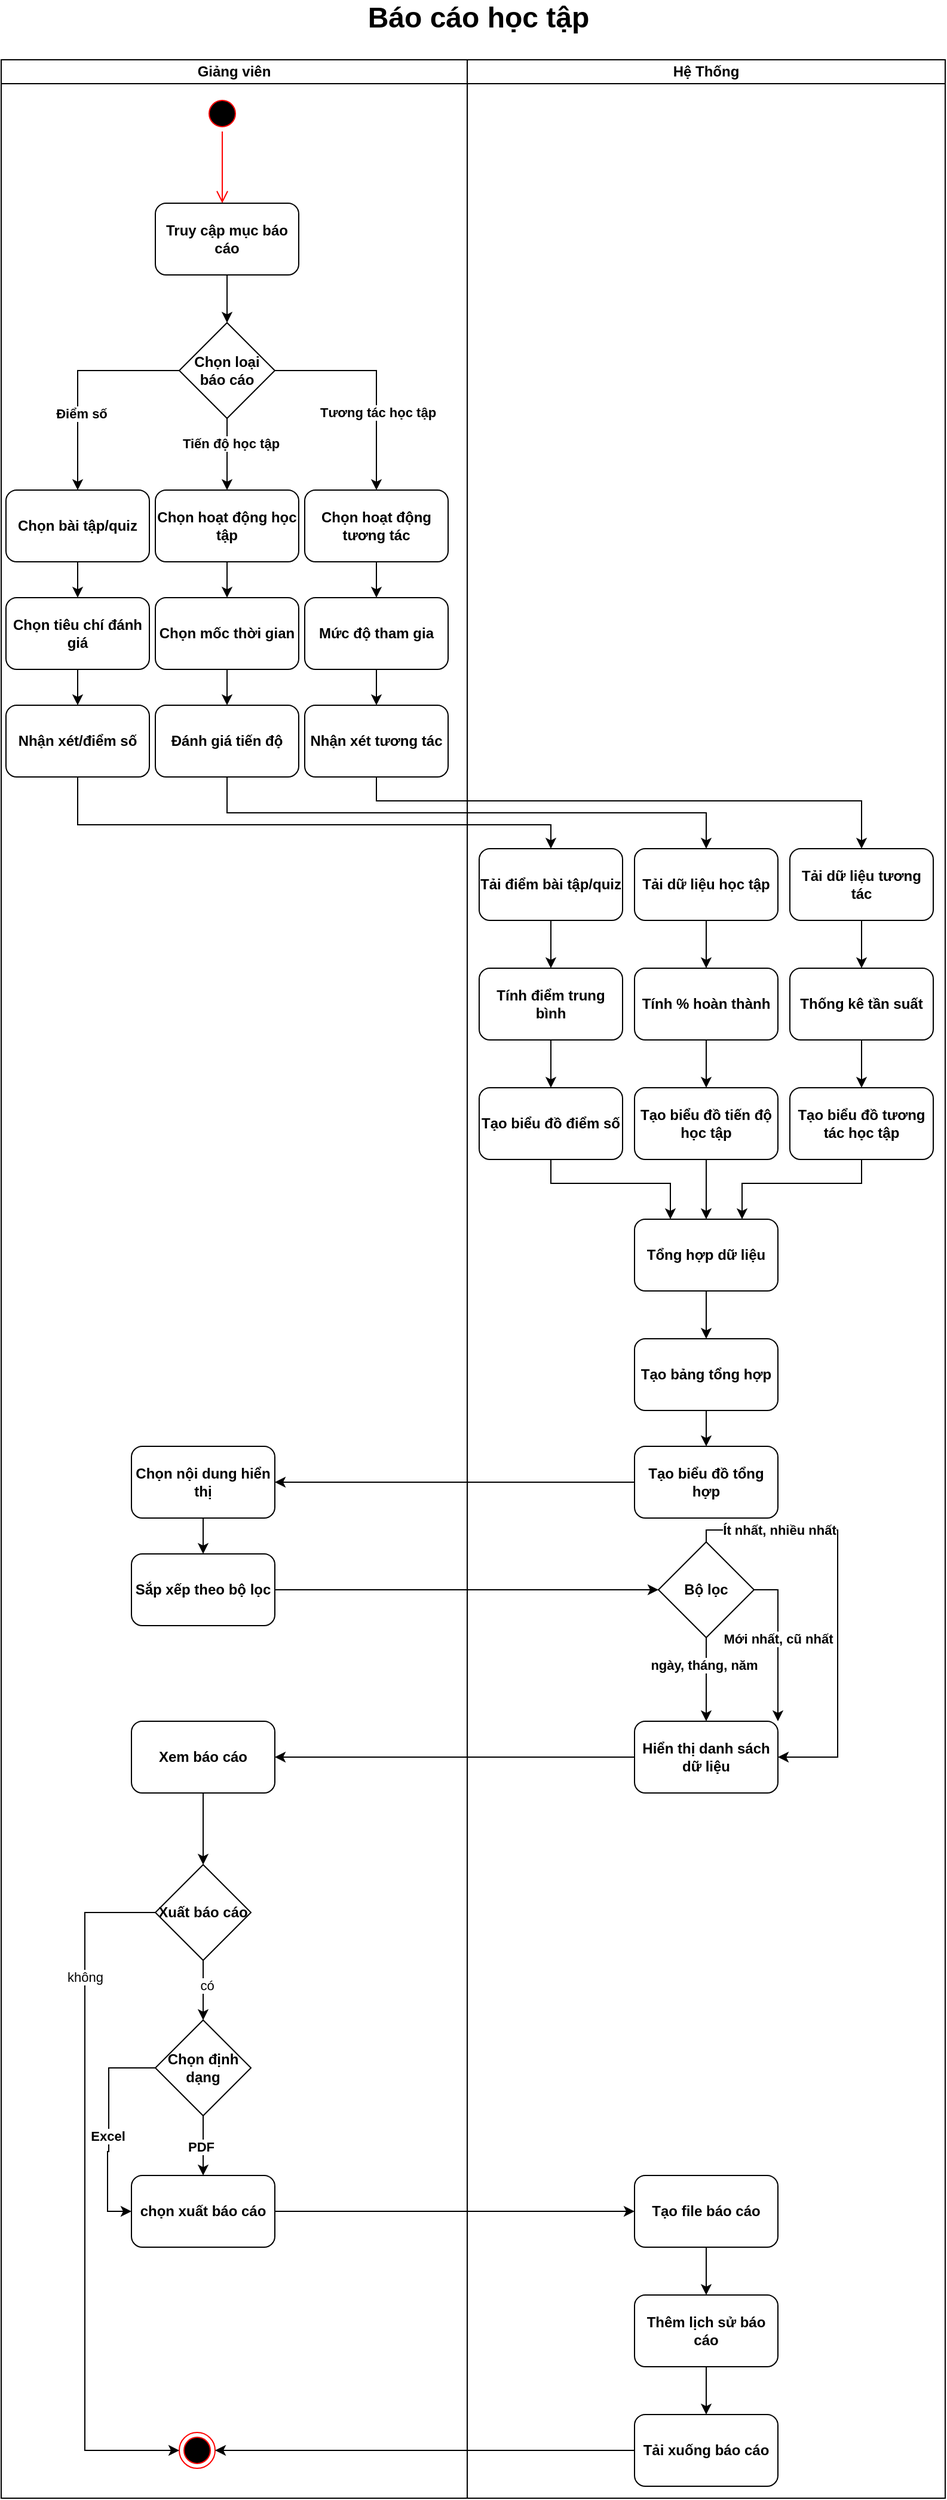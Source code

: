 <mxfile version="26.1.0">
  <diagram name="Page-1" id="4iYAHshDr2F-FNHhvaDz">
    <mxGraphModel dx="2194" dy="1162" grid="1" gridSize="10" guides="1" tooltips="1" connect="1" arrows="1" fold="1" page="1" pageScale="1" pageWidth="850" pageHeight="1100" math="0" shadow="0">
      <root>
        <mxCell id="0" />
        <mxCell id="1" parent="0" />
        <mxCell id="1ngLVxmt16_9p0b1Tt6w-1" value="Giảng viên" style="swimlane;startSize=20;whiteSpace=wrap;html=1;fontStyle=1" parent="1" vertex="1">
          <mxGeometry x="60" y="150" width="390" height="2040" as="geometry" />
        </mxCell>
        <mxCell id="1ngLVxmt16_9p0b1Tt6w-2" value="" style="ellipse;html=1;shape=startState;fillColor=#000000;strokeColor=#ff0000;fontStyle=1" parent="1ngLVxmt16_9p0b1Tt6w-1" vertex="1">
          <mxGeometry x="170" y="30" width="30" height="30" as="geometry" />
        </mxCell>
        <mxCell id="1ngLVxmt16_9p0b1Tt6w-3" value="" style="edgeStyle=orthogonalEdgeStyle;html=1;verticalAlign=bottom;endArrow=open;endSize=8;strokeColor=#ff0000;rounded=0;fontStyle=1" parent="1ngLVxmt16_9p0b1Tt6w-1" source="1ngLVxmt16_9p0b1Tt6w-2" edge="1">
          <mxGeometry relative="1" as="geometry">
            <mxPoint x="185" y="120" as="targetPoint" />
          </mxGeometry>
        </mxCell>
        <mxCell id="1ngLVxmt16_9p0b1Tt6w-44" style="edgeStyle=orthogonalEdgeStyle;rounded=0;orthogonalLoop=1;jettySize=auto;html=1;entryX=0.5;entryY=0;entryDx=0;entryDy=0;fontStyle=1" parent="1ngLVxmt16_9p0b1Tt6w-1" source="1ngLVxmt16_9p0b1Tt6w-39" target="1ngLVxmt16_9p0b1Tt6w-41" edge="1">
          <mxGeometry relative="1" as="geometry" />
        </mxCell>
        <mxCell id="1ngLVxmt16_9p0b1Tt6w-49" value="Điểm số" style="edgeLabel;html=1;align=center;verticalAlign=middle;resizable=0;points=[];fontStyle=1" parent="1ngLVxmt16_9p0b1Tt6w-44" vertex="1" connectable="0">
          <mxGeometry x="0.308" y="3" relative="1" as="geometry">
            <mxPoint as="offset" />
          </mxGeometry>
        </mxCell>
        <mxCell id="1ngLVxmt16_9p0b1Tt6w-47" style="edgeStyle=orthogonalEdgeStyle;rounded=0;orthogonalLoop=1;jettySize=auto;html=1;fontStyle=1" parent="1ngLVxmt16_9p0b1Tt6w-1" source="1ngLVxmt16_9p0b1Tt6w-39" target="1ngLVxmt16_9p0b1Tt6w-42" edge="1">
          <mxGeometry relative="1" as="geometry" />
        </mxCell>
        <mxCell id="1ngLVxmt16_9p0b1Tt6w-50" value="Tiến độ học tập" style="edgeLabel;html=1;align=center;verticalAlign=middle;resizable=0;points=[];fontStyle=1" parent="1ngLVxmt16_9p0b1Tt6w-47" vertex="1" connectable="0">
          <mxGeometry x="-0.3" y="3" relative="1" as="geometry">
            <mxPoint as="offset" />
          </mxGeometry>
        </mxCell>
        <mxCell id="1ngLVxmt16_9p0b1Tt6w-48" style="edgeStyle=orthogonalEdgeStyle;rounded=0;orthogonalLoop=1;jettySize=auto;html=1;fontStyle=1" parent="1ngLVxmt16_9p0b1Tt6w-1" source="1ngLVxmt16_9p0b1Tt6w-39" target="1ngLVxmt16_9p0b1Tt6w-43" edge="1">
          <mxGeometry relative="1" as="geometry" />
        </mxCell>
        <mxCell id="1ngLVxmt16_9p0b1Tt6w-51" value="Tương tác học tập" style="edgeLabel;html=1;align=center;verticalAlign=middle;resizable=0;points=[];fontStyle=1" parent="1ngLVxmt16_9p0b1Tt6w-48" vertex="1" connectable="0">
          <mxGeometry x="0.297" y="1" relative="1" as="geometry">
            <mxPoint as="offset" />
          </mxGeometry>
        </mxCell>
        <mxCell id="1ngLVxmt16_9p0b1Tt6w-39" value="Chọn loại báo cáo" style="rhombus;whiteSpace=wrap;html=1;fontStyle=1" parent="1ngLVxmt16_9p0b1Tt6w-1" vertex="1">
          <mxGeometry x="149" y="220" width="80" height="80" as="geometry" />
        </mxCell>
        <mxCell id="1ngLVxmt16_9p0b1Tt6w-69" style="edgeStyle=orthogonalEdgeStyle;rounded=0;orthogonalLoop=1;jettySize=auto;html=1;fontStyle=1" parent="1ngLVxmt16_9p0b1Tt6w-1" source="1ngLVxmt16_9p0b1Tt6w-41" target="1ngLVxmt16_9p0b1Tt6w-52" edge="1">
          <mxGeometry relative="1" as="geometry" />
        </mxCell>
        <mxCell id="1ngLVxmt16_9p0b1Tt6w-41" value="Chọn bài tập/quiz" style="rounded=1;whiteSpace=wrap;html=1;fontStyle=1" parent="1ngLVxmt16_9p0b1Tt6w-1" vertex="1">
          <mxGeometry x="4" y="360" width="120" height="60" as="geometry" />
        </mxCell>
        <mxCell id="1ngLVxmt16_9p0b1Tt6w-70" style="edgeStyle=orthogonalEdgeStyle;rounded=0;orthogonalLoop=1;jettySize=auto;html=1;fontStyle=1" parent="1ngLVxmt16_9p0b1Tt6w-1" source="1ngLVxmt16_9p0b1Tt6w-42" target="1ngLVxmt16_9p0b1Tt6w-67" edge="1">
          <mxGeometry relative="1" as="geometry" />
        </mxCell>
        <mxCell id="1ngLVxmt16_9p0b1Tt6w-42" value="Chọn hoạt động học tập" style="rounded=1;whiteSpace=wrap;html=1;fontStyle=1" parent="1ngLVxmt16_9p0b1Tt6w-1" vertex="1">
          <mxGeometry x="129" y="360" width="120" height="60" as="geometry" />
        </mxCell>
        <mxCell id="1ngLVxmt16_9p0b1Tt6w-71" style="edgeStyle=orthogonalEdgeStyle;rounded=0;orthogonalLoop=1;jettySize=auto;html=1;fontStyle=1" parent="1ngLVxmt16_9p0b1Tt6w-1" source="1ngLVxmt16_9p0b1Tt6w-43" target="1ngLVxmt16_9p0b1Tt6w-68" edge="1">
          <mxGeometry relative="1" as="geometry" />
        </mxCell>
        <mxCell id="1ngLVxmt16_9p0b1Tt6w-43" value="Chọn hoạt động tương tác" style="rounded=1;whiteSpace=wrap;html=1;fontStyle=1" parent="1ngLVxmt16_9p0b1Tt6w-1" vertex="1">
          <mxGeometry x="254" y="360" width="120" height="60" as="geometry" />
        </mxCell>
        <mxCell id="1ngLVxmt16_9p0b1Tt6w-73" style="edgeStyle=orthogonalEdgeStyle;rounded=0;orthogonalLoop=1;jettySize=auto;html=1;fontStyle=1" parent="1ngLVxmt16_9p0b1Tt6w-1" source="1ngLVxmt16_9p0b1Tt6w-52" target="1ngLVxmt16_9p0b1Tt6w-72" edge="1">
          <mxGeometry relative="1" as="geometry" />
        </mxCell>
        <mxCell id="1ngLVxmt16_9p0b1Tt6w-52" value="Chọn tiêu chí đánh giá" style="rounded=1;whiteSpace=wrap;html=1;fontStyle=1" parent="1ngLVxmt16_9p0b1Tt6w-1" vertex="1">
          <mxGeometry x="4" y="450" width="120" height="60" as="geometry" />
        </mxCell>
        <mxCell id="1ngLVxmt16_9p0b1Tt6w-75" style="edgeStyle=orthogonalEdgeStyle;rounded=0;orthogonalLoop=1;jettySize=auto;html=1;fontStyle=1" parent="1ngLVxmt16_9p0b1Tt6w-1" source="1ngLVxmt16_9p0b1Tt6w-67" target="1ngLVxmt16_9p0b1Tt6w-74" edge="1">
          <mxGeometry relative="1" as="geometry" />
        </mxCell>
        <mxCell id="1ngLVxmt16_9p0b1Tt6w-67" value="Chọn mốc thời gian" style="rounded=1;whiteSpace=wrap;html=1;fontStyle=1" parent="1ngLVxmt16_9p0b1Tt6w-1" vertex="1">
          <mxGeometry x="129" y="450" width="120" height="60" as="geometry" />
        </mxCell>
        <mxCell id="1ngLVxmt16_9p0b1Tt6w-77" style="edgeStyle=orthogonalEdgeStyle;rounded=0;orthogonalLoop=1;jettySize=auto;html=1;entryX=0.5;entryY=0;entryDx=0;entryDy=0;fontStyle=1" parent="1ngLVxmt16_9p0b1Tt6w-1" source="1ngLVxmt16_9p0b1Tt6w-68" target="1ngLVxmt16_9p0b1Tt6w-76" edge="1">
          <mxGeometry relative="1" as="geometry" />
        </mxCell>
        <mxCell id="1ngLVxmt16_9p0b1Tt6w-68" value="Mức độ tham gia" style="rounded=1;whiteSpace=wrap;html=1;fontStyle=1" parent="1ngLVxmt16_9p0b1Tt6w-1" vertex="1">
          <mxGeometry x="254" y="450" width="120" height="60" as="geometry" />
        </mxCell>
        <mxCell id="1ngLVxmt16_9p0b1Tt6w-72" value="Nhận xét/điểm số" style="rounded=1;whiteSpace=wrap;html=1;fontStyle=1" parent="1ngLVxmt16_9p0b1Tt6w-1" vertex="1">
          <mxGeometry x="4" y="540" width="120" height="60" as="geometry" />
        </mxCell>
        <mxCell id="1ngLVxmt16_9p0b1Tt6w-74" value="Đánh giá tiến độ" style="rounded=1;whiteSpace=wrap;html=1;fontStyle=1" parent="1ngLVxmt16_9p0b1Tt6w-1" vertex="1">
          <mxGeometry x="129" y="540" width="120" height="60" as="geometry" />
        </mxCell>
        <mxCell id="1ngLVxmt16_9p0b1Tt6w-76" value="Nhận xét tương tác" style="rounded=1;whiteSpace=wrap;html=1;fontStyle=1" parent="1ngLVxmt16_9p0b1Tt6w-1" vertex="1">
          <mxGeometry x="254" y="540" width="120" height="60" as="geometry" />
        </mxCell>
        <mxCell id="1ngLVxmt16_9p0b1Tt6w-110" style="edgeStyle=orthogonalEdgeStyle;rounded=0;orthogonalLoop=1;jettySize=auto;html=1;fontStyle=1" parent="1ngLVxmt16_9p0b1Tt6w-1" source="1ngLVxmt16_9p0b1Tt6w-107" target="1ngLVxmt16_9p0b1Tt6w-109" edge="1">
          <mxGeometry relative="1" as="geometry" />
        </mxCell>
        <mxCell id="1ngLVxmt16_9p0b1Tt6w-107" value="Chọn nội dung hiển thị" style="rounded=1;whiteSpace=wrap;html=1;fontStyle=1" parent="1ngLVxmt16_9p0b1Tt6w-1" vertex="1">
          <mxGeometry x="109" y="1160" width="120" height="60" as="geometry" />
        </mxCell>
        <mxCell id="1ngLVxmt16_9p0b1Tt6w-109" value="Sắp xếp theo bộ lọc" style="rounded=1;whiteSpace=wrap;html=1;fontStyle=1" parent="1ngLVxmt16_9p0b1Tt6w-1" vertex="1">
          <mxGeometry x="109" y="1250" width="120" height="60" as="geometry" />
        </mxCell>
        <mxCell id="4T1_1XHNckcF-B3CoB6b-4" style="edgeStyle=orthogonalEdgeStyle;rounded=0;orthogonalLoop=1;jettySize=auto;html=1;" edge="1" parent="1ngLVxmt16_9p0b1Tt6w-1" source="1ngLVxmt16_9p0b1Tt6w-124" target="4T1_1XHNckcF-B3CoB6b-3">
          <mxGeometry relative="1" as="geometry" />
        </mxCell>
        <mxCell id="1ngLVxmt16_9p0b1Tt6w-124" value="Xem báo cáo" style="rounded=1;whiteSpace=wrap;html=1;fontStyle=1" parent="1ngLVxmt16_9p0b1Tt6w-1" vertex="1">
          <mxGeometry x="109" y="1390" width="120" height="60" as="geometry" />
        </mxCell>
        <mxCell id="1ngLVxmt16_9p0b1Tt6w-132" style="edgeStyle=orthogonalEdgeStyle;rounded=0;orthogonalLoop=1;jettySize=auto;html=1;fontStyle=1" parent="1ngLVxmt16_9p0b1Tt6w-1" source="1ngLVxmt16_9p0b1Tt6w-126" target="1ngLVxmt16_9p0b1Tt6w-131" edge="1">
          <mxGeometry relative="1" as="geometry" />
        </mxCell>
        <mxCell id="1ngLVxmt16_9p0b1Tt6w-134" value="PDF" style="edgeLabel;html=1;align=center;verticalAlign=middle;resizable=0;points=[];fontStyle=1" parent="1ngLVxmt16_9p0b1Tt6w-132" vertex="1" connectable="0">
          <mxGeometry x="0.044" y="-2" relative="1" as="geometry">
            <mxPoint as="offset" />
          </mxGeometry>
        </mxCell>
        <mxCell id="1ngLVxmt16_9p0b1Tt6w-133" style="edgeStyle=orthogonalEdgeStyle;rounded=0;orthogonalLoop=1;jettySize=auto;html=1;entryX=0;entryY=0.5;entryDx=0;entryDy=0;fontStyle=1" parent="1ngLVxmt16_9p0b1Tt6w-1" source="1ngLVxmt16_9p0b1Tt6w-126" target="1ngLVxmt16_9p0b1Tt6w-131" edge="1">
          <mxGeometry relative="1" as="geometry">
            <Array as="points">
              <mxPoint x="90" y="1680" />
              <mxPoint x="90" y="1750" />
              <mxPoint x="89" y="1810" />
            </Array>
          </mxGeometry>
        </mxCell>
        <mxCell id="1ngLVxmt16_9p0b1Tt6w-135" value="Excel" style="edgeLabel;html=1;align=center;verticalAlign=middle;resizable=0;points=[];fontStyle=1" parent="1ngLVxmt16_9p0b1Tt6w-133" vertex="1" connectable="0">
          <mxGeometry x="0.067" y="-1" relative="1" as="geometry">
            <mxPoint as="offset" />
          </mxGeometry>
        </mxCell>
        <mxCell id="1ngLVxmt16_9p0b1Tt6w-126" value="Chọn định dạng" style="rhombus;whiteSpace=wrap;html=1;fontStyle=1" parent="1ngLVxmt16_9p0b1Tt6w-1" vertex="1">
          <mxGeometry x="129" y="1640" width="80" height="80" as="geometry" />
        </mxCell>
        <mxCell id="1ngLVxmt16_9p0b1Tt6w-131" value="chọn xuất báo cáo" style="rounded=1;whiteSpace=wrap;html=1;fontStyle=1" parent="1ngLVxmt16_9p0b1Tt6w-1" vertex="1">
          <mxGeometry x="109" y="1770" width="120" height="60" as="geometry" />
        </mxCell>
        <mxCell id="1ngLVxmt16_9p0b1Tt6w-142" value="" style="ellipse;html=1;shape=endState;fillColor=#000000;strokeColor=#ff0000;fontStyle=1" parent="1ngLVxmt16_9p0b1Tt6w-1" vertex="1">
          <mxGeometry x="149" y="1985" width="30" height="30" as="geometry" />
        </mxCell>
        <mxCell id="1ngLVxmt16_9p0b1Tt6w-139" style="edgeStyle=orthogonalEdgeStyle;rounded=0;orthogonalLoop=1;jettySize=auto;html=1;fontStyle=1" parent="1ngLVxmt16_9p0b1Tt6w-1" source="1ngLVxmt16_9p0b1Tt6w-136" target="1ngLVxmt16_9p0b1Tt6w-138" edge="1">
          <mxGeometry relative="1" as="geometry" />
        </mxCell>
        <mxCell id="1ngLVxmt16_9p0b1Tt6w-136" value="Tạo file báo cáo" style="rounded=1;whiteSpace=wrap;html=1;fontStyle=1" parent="1ngLVxmt16_9p0b1Tt6w-1" vertex="1">
          <mxGeometry x="530" y="1770" width="120" height="60" as="geometry" />
        </mxCell>
        <mxCell id="1ngLVxmt16_9p0b1Tt6w-141" value="" style="edgeStyle=orthogonalEdgeStyle;rounded=0;orthogonalLoop=1;jettySize=auto;html=1;fontStyle=1" parent="1ngLVxmt16_9p0b1Tt6w-1" source="1ngLVxmt16_9p0b1Tt6w-138" target="1ngLVxmt16_9p0b1Tt6w-140" edge="1">
          <mxGeometry relative="1" as="geometry" />
        </mxCell>
        <mxCell id="1ngLVxmt16_9p0b1Tt6w-138" value="Thêm lịch sử báo cáo" style="rounded=1;whiteSpace=wrap;html=1;fontStyle=1" parent="1ngLVxmt16_9p0b1Tt6w-1" vertex="1">
          <mxGeometry x="530" y="1870" width="120" height="60" as="geometry" />
        </mxCell>
        <mxCell id="1ngLVxmt16_9p0b1Tt6w-140" value="Tải xuống báo cáo" style="rounded=1;whiteSpace=wrap;html=1;fontStyle=1" parent="1ngLVxmt16_9p0b1Tt6w-1" vertex="1">
          <mxGeometry x="530" y="1970" width="120" height="60" as="geometry" />
        </mxCell>
        <mxCell id="1ngLVxmt16_9p0b1Tt6w-137" style="edgeStyle=orthogonalEdgeStyle;rounded=0;orthogonalLoop=1;jettySize=auto;html=1;fontStyle=1" parent="1ngLVxmt16_9p0b1Tt6w-1" source="1ngLVxmt16_9p0b1Tt6w-131" target="1ngLVxmt16_9p0b1Tt6w-136" edge="1">
          <mxGeometry relative="1" as="geometry" />
        </mxCell>
        <mxCell id="1ngLVxmt16_9p0b1Tt6w-143" style="edgeStyle=orthogonalEdgeStyle;rounded=0;orthogonalLoop=1;jettySize=auto;html=1;entryX=1;entryY=0.5;entryDx=0;entryDy=0;fontStyle=1" parent="1ngLVxmt16_9p0b1Tt6w-1" source="1ngLVxmt16_9p0b1Tt6w-140" target="1ngLVxmt16_9p0b1Tt6w-142" edge="1">
          <mxGeometry relative="1" as="geometry" />
        </mxCell>
        <mxCell id="4T1_1XHNckcF-B3CoB6b-5" style="edgeStyle=orthogonalEdgeStyle;rounded=0;orthogonalLoop=1;jettySize=auto;html=1;entryX=0;entryY=0.5;entryDx=0;entryDy=0;" edge="1" parent="1ngLVxmt16_9p0b1Tt6w-1" source="4T1_1XHNckcF-B3CoB6b-3" target="1ngLVxmt16_9p0b1Tt6w-142">
          <mxGeometry relative="1" as="geometry">
            <Array as="points">
              <mxPoint x="70" y="1550" />
              <mxPoint x="70" y="2000" />
            </Array>
          </mxGeometry>
        </mxCell>
        <mxCell id="4T1_1XHNckcF-B3CoB6b-6" value="không" style="edgeLabel;html=1;align=center;verticalAlign=middle;resizable=0;points=[];" vertex="1" connectable="0" parent="4T1_1XHNckcF-B3CoB6b-5">
          <mxGeometry x="-0.616" relative="1" as="geometry">
            <mxPoint as="offset" />
          </mxGeometry>
        </mxCell>
        <mxCell id="4T1_1XHNckcF-B3CoB6b-7" style="edgeStyle=orthogonalEdgeStyle;rounded=0;orthogonalLoop=1;jettySize=auto;html=1;" edge="1" parent="1ngLVxmt16_9p0b1Tt6w-1" source="4T1_1XHNckcF-B3CoB6b-3" target="1ngLVxmt16_9p0b1Tt6w-126">
          <mxGeometry relative="1" as="geometry" />
        </mxCell>
        <mxCell id="4T1_1XHNckcF-B3CoB6b-8" value="có" style="edgeLabel;html=1;align=center;verticalAlign=middle;resizable=0;points=[];" vertex="1" connectable="0" parent="4T1_1XHNckcF-B3CoB6b-7">
          <mxGeometry x="-0.16" y="3" relative="1" as="geometry">
            <mxPoint as="offset" />
          </mxGeometry>
        </mxCell>
        <mxCell id="4T1_1XHNckcF-B3CoB6b-3" value="Xuất báo cáo" style="rhombus;whiteSpace=wrap;html=1;fontStyle=1" vertex="1" parent="1ngLVxmt16_9p0b1Tt6w-1">
          <mxGeometry x="129" y="1510" width="80" height="80" as="geometry" />
        </mxCell>
        <mxCell id="1ngLVxmt16_9p0b1Tt6w-12" value="Hệ Thống" style="swimlane;startSize=20;whiteSpace=wrap;html=1;fontStyle=1" parent="1" vertex="1">
          <mxGeometry x="450" y="150" width="400" height="2040" as="geometry" />
        </mxCell>
        <mxCell id="1ngLVxmt16_9p0b1Tt6w-88" style="edgeStyle=orthogonalEdgeStyle;rounded=0;orthogonalLoop=1;jettySize=auto;html=1;entryX=0.5;entryY=0;entryDx=0;entryDy=0;fontStyle=1" parent="1ngLVxmt16_9p0b1Tt6w-12" source="1ngLVxmt16_9p0b1Tt6w-78" target="1ngLVxmt16_9p0b1Tt6w-84" edge="1">
          <mxGeometry relative="1" as="geometry" />
        </mxCell>
        <mxCell id="1ngLVxmt16_9p0b1Tt6w-78" value="Tải điểm bài tập/quiz" style="rounded=1;whiteSpace=wrap;html=1;fontStyle=1" parent="1ngLVxmt16_9p0b1Tt6w-12" vertex="1">
          <mxGeometry x="10" y="660" width="120" height="60" as="geometry" />
        </mxCell>
        <mxCell id="1ngLVxmt16_9p0b1Tt6w-89" style="edgeStyle=orthogonalEdgeStyle;rounded=0;orthogonalLoop=1;jettySize=auto;html=1;fontStyle=1" parent="1ngLVxmt16_9p0b1Tt6w-12" source="1ngLVxmt16_9p0b1Tt6w-79" target="1ngLVxmt16_9p0b1Tt6w-86" edge="1">
          <mxGeometry relative="1" as="geometry" />
        </mxCell>
        <mxCell id="1ngLVxmt16_9p0b1Tt6w-79" value="Tải dữ liệu học tập" style="rounded=1;whiteSpace=wrap;html=1;fontStyle=1" parent="1ngLVxmt16_9p0b1Tt6w-12" vertex="1">
          <mxGeometry x="140" y="660" width="120" height="60" as="geometry" />
        </mxCell>
        <mxCell id="1ngLVxmt16_9p0b1Tt6w-90" style="edgeStyle=orthogonalEdgeStyle;rounded=0;orthogonalLoop=1;jettySize=auto;html=1;fontStyle=1" parent="1ngLVxmt16_9p0b1Tt6w-12" source="1ngLVxmt16_9p0b1Tt6w-80" target="1ngLVxmt16_9p0b1Tt6w-87" edge="1">
          <mxGeometry relative="1" as="geometry" />
        </mxCell>
        <mxCell id="1ngLVxmt16_9p0b1Tt6w-80" value="Tải dữ liệu tương tác" style="rounded=1;whiteSpace=wrap;html=1;fontStyle=1" parent="1ngLVxmt16_9p0b1Tt6w-12" vertex="1">
          <mxGeometry x="270" y="660" width="120" height="60" as="geometry" />
        </mxCell>
        <mxCell id="1ngLVxmt16_9p0b1Tt6w-95" style="edgeStyle=orthogonalEdgeStyle;rounded=0;orthogonalLoop=1;jettySize=auto;html=1;entryX=0.5;entryY=0;entryDx=0;entryDy=0;fontStyle=1" parent="1ngLVxmt16_9p0b1Tt6w-12" source="1ngLVxmt16_9p0b1Tt6w-84" target="1ngLVxmt16_9p0b1Tt6w-92" edge="1">
          <mxGeometry relative="1" as="geometry" />
        </mxCell>
        <mxCell id="1ngLVxmt16_9p0b1Tt6w-84" value="Tính điểm trung bình" style="rounded=1;whiteSpace=wrap;html=1;fontStyle=1" parent="1ngLVxmt16_9p0b1Tt6w-12" vertex="1">
          <mxGeometry x="10" y="760" width="120" height="60" as="geometry" />
        </mxCell>
        <mxCell id="1ngLVxmt16_9p0b1Tt6w-96" style="edgeStyle=orthogonalEdgeStyle;rounded=0;orthogonalLoop=1;jettySize=auto;html=1;fontStyle=1" parent="1ngLVxmt16_9p0b1Tt6w-12" source="1ngLVxmt16_9p0b1Tt6w-86" target="1ngLVxmt16_9p0b1Tt6w-93" edge="1">
          <mxGeometry relative="1" as="geometry" />
        </mxCell>
        <mxCell id="1ngLVxmt16_9p0b1Tt6w-86" value="Tính % hoàn thành" style="rounded=1;whiteSpace=wrap;html=1;fontStyle=1" parent="1ngLVxmt16_9p0b1Tt6w-12" vertex="1">
          <mxGeometry x="140" y="760" width="120" height="60" as="geometry" />
        </mxCell>
        <mxCell id="1ngLVxmt16_9p0b1Tt6w-97" style="edgeStyle=orthogonalEdgeStyle;rounded=0;orthogonalLoop=1;jettySize=auto;html=1;entryX=0.5;entryY=0;entryDx=0;entryDy=0;fontStyle=1" parent="1ngLVxmt16_9p0b1Tt6w-12" source="1ngLVxmt16_9p0b1Tt6w-87" target="1ngLVxmt16_9p0b1Tt6w-94" edge="1">
          <mxGeometry relative="1" as="geometry" />
        </mxCell>
        <mxCell id="1ngLVxmt16_9p0b1Tt6w-87" value="Thống kê tần suất" style="rounded=1;whiteSpace=wrap;html=1;fontStyle=1" parent="1ngLVxmt16_9p0b1Tt6w-12" vertex="1">
          <mxGeometry x="270" y="760" width="120" height="60" as="geometry" />
        </mxCell>
        <mxCell id="1ngLVxmt16_9p0b1Tt6w-100" style="edgeStyle=orthogonalEdgeStyle;rounded=0;orthogonalLoop=1;jettySize=auto;html=1;entryX=0.25;entryY=0;entryDx=0;entryDy=0;fontStyle=1" parent="1ngLVxmt16_9p0b1Tt6w-12" source="1ngLVxmt16_9p0b1Tt6w-92" target="1ngLVxmt16_9p0b1Tt6w-98" edge="1">
          <mxGeometry relative="1" as="geometry">
            <Array as="points">
              <mxPoint x="70" y="940" />
              <mxPoint x="170" y="940" />
            </Array>
          </mxGeometry>
        </mxCell>
        <mxCell id="1ngLVxmt16_9p0b1Tt6w-92" value="Tạo biểu đồ điểm số" style="rounded=1;whiteSpace=wrap;html=1;fontStyle=1" parent="1ngLVxmt16_9p0b1Tt6w-12" vertex="1">
          <mxGeometry x="10" y="860" width="120" height="60" as="geometry" />
        </mxCell>
        <mxCell id="1ngLVxmt16_9p0b1Tt6w-99" style="edgeStyle=orthogonalEdgeStyle;rounded=0;orthogonalLoop=1;jettySize=auto;html=1;entryX=0.5;entryY=0;entryDx=0;entryDy=0;fontStyle=1" parent="1ngLVxmt16_9p0b1Tt6w-12" source="1ngLVxmt16_9p0b1Tt6w-93" target="1ngLVxmt16_9p0b1Tt6w-98" edge="1">
          <mxGeometry relative="1" as="geometry" />
        </mxCell>
        <mxCell id="1ngLVxmt16_9p0b1Tt6w-93" value="Tạo biểu đồ tiến độ học tập" style="rounded=1;whiteSpace=wrap;html=1;fontStyle=1" parent="1ngLVxmt16_9p0b1Tt6w-12" vertex="1">
          <mxGeometry x="140" y="860" width="120" height="60" as="geometry" />
        </mxCell>
        <mxCell id="1ngLVxmt16_9p0b1Tt6w-101" style="edgeStyle=orthogonalEdgeStyle;rounded=0;orthogonalLoop=1;jettySize=auto;html=1;entryX=0.75;entryY=0;entryDx=0;entryDy=0;fontStyle=1" parent="1ngLVxmt16_9p0b1Tt6w-12" source="1ngLVxmt16_9p0b1Tt6w-94" target="1ngLVxmt16_9p0b1Tt6w-98" edge="1">
          <mxGeometry relative="1" as="geometry">
            <Array as="points">
              <mxPoint x="330" y="940" />
              <mxPoint x="230" y="940" />
            </Array>
          </mxGeometry>
        </mxCell>
        <mxCell id="1ngLVxmt16_9p0b1Tt6w-94" value="Tạo biểu đồ tương tác học tập" style="rounded=1;whiteSpace=wrap;html=1;fontStyle=1" parent="1ngLVxmt16_9p0b1Tt6w-12" vertex="1">
          <mxGeometry x="270" y="860" width="120" height="60" as="geometry" />
        </mxCell>
        <mxCell id="1ngLVxmt16_9p0b1Tt6w-103" style="edgeStyle=orthogonalEdgeStyle;rounded=0;orthogonalLoop=1;jettySize=auto;html=1;fontStyle=1" parent="1ngLVxmt16_9p0b1Tt6w-12" source="1ngLVxmt16_9p0b1Tt6w-98" target="1ngLVxmt16_9p0b1Tt6w-102" edge="1">
          <mxGeometry relative="1" as="geometry" />
        </mxCell>
        <mxCell id="1ngLVxmt16_9p0b1Tt6w-98" value="Tổng hợp dữ liệu" style="rounded=1;whiteSpace=wrap;html=1;fontStyle=1" parent="1ngLVxmt16_9p0b1Tt6w-12" vertex="1">
          <mxGeometry x="140" y="970" width="120" height="60" as="geometry" />
        </mxCell>
        <mxCell id="1ngLVxmt16_9p0b1Tt6w-106" style="edgeStyle=orthogonalEdgeStyle;rounded=0;orthogonalLoop=1;jettySize=auto;html=1;entryX=0.5;entryY=0;entryDx=0;entryDy=0;fontStyle=1" parent="1ngLVxmt16_9p0b1Tt6w-12" source="1ngLVxmt16_9p0b1Tt6w-102" target="1ngLVxmt16_9p0b1Tt6w-105" edge="1">
          <mxGeometry relative="1" as="geometry" />
        </mxCell>
        <mxCell id="1ngLVxmt16_9p0b1Tt6w-102" value="Tạo bảng tổng hợp" style="rounded=1;whiteSpace=wrap;html=1;fontStyle=1" parent="1ngLVxmt16_9p0b1Tt6w-12" vertex="1">
          <mxGeometry x="140" y="1070" width="120" height="60" as="geometry" />
        </mxCell>
        <mxCell id="1ngLVxmt16_9p0b1Tt6w-105" value="Tạo biểu đồ tổng hợp" style="rounded=1;whiteSpace=wrap;html=1;fontStyle=1" parent="1ngLVxmt16_9p0b1Tt6w-12" vertex="1">
          <mxGeometry x="140" y="1160" width="120" height="60" as="geometry" />
        </mxCell>
        <mxCell id="1ngLVxmt16_9p0b1Tt6w-116" style="edgeStyle=orthogonalEdgeStyle;rounded=0;orthogonalLoop=1;jettySize=auto;html=1;fontStyle=1" parent="1ngLVxmt16_9p0b1Tt6w-12" source="1ngLVxmt16_9p0b1Tt6w-113" target="1ngLVxmt16_9p0b1Tt6w-115" edge="1">
          <mxGeometry relative="1" as="geometry" />
        </mxCell>
        <mxCell id="1ngLVxmt16_9p0b1Tt6w-117" value="ngày, tháng, năm" style="edgeLabel;html=1;align=center;verticalAlign=middle;resizable=0;points=[];fontStyle=1" parent="1ngLVxmt16_9p0b1Tt6w-116" vertex="1" connectable="0">
          <mxGeometry x="-0.339" y="-2" relative="1" as="geometry">
            <mxPoint as="offset" />
          </mxGeometry>
        </mxCell>
        <mxCell id="1ngLVxmt16_9p0b1Tt6w-120" style="edgeStyle=orthogonalEdgeStyle;rounded=0;orthogonalLoop=1;jettySize=auto;html=1;entryX=1;entryY=0;entryDx=0;entryDy=0;fontStyle=1" parent="1ngLVxmt16_9p0b1Tt6w-12" target="1ngLVxmt16_9p0b1Tt6w-115" edge="1">
          <mxGeometry relative="1" as="geometry">
            <mxPoint x="240.004" y="1280.026" as="sourcePoint" />
            <mxPoint x="260.03" y="1360" as="targetPoint" />
            <Array as="points">
              <mxPoint x="260" y="1280" />
            </Array>
          </mxGeometry>
        </mxCell>
        <mxCell id="1ngLVxmt16_9p0b1Tt6w-121" value="Mới nhất, cũ nhất" style="edgeLabel;html=1;align=center;verticalAlign=middle;resizable=0;points=[];fontStyle=1" parent="1ngLVxmt16_9p0b1Tt6w-120" vertex="1" connectable="0">
          <mxGeometry x="-0.01" relative="1" as="geometry">
            <mxPoint y="-4" as="offset" />
          </mxGeometry>
        </mxCell>
        <mxCell id="1ngLVxmt16_9p0b1Tt6w-122" style="edgeStyle=orthogonalEdgeStyle;rounded=0;orthogonalLoop=1;jettySize=auto;html=1;entryX=1;entryY=0.5;entryDx=0;entryDy=0;fontStyle=1" parent="1ngLVxmt16_9p0b1Tt6w-12" source="1ngLVxmt16_9p0b1Tt6w-113" target="1ngLVxmt16_9p0b1Tt6w-115" edge="1">
          <mxGeometry relative="1" as="geometry">
            <Array as="points">
              <mxPoint x="200" y="1230" />
              <mxPoint x="310" y="1230" />
              <mxPoint x="310" y="1420" />
            </Array>
          </mxGeometry>
        </mxCell>
        <mxCell id="1ngLVxmt16_9p0b1Tt6w-123" value="Ít nhất, nhiều nhất" style="edgeLabel;html=1;align=center;verticalAlign=middle;resizable=0;points=[];fontStyle=1" parent="1ngLVxmt16_9p0b1Tt6w-122" vertex="1" connectable="0">
          <mxGeometry x="-0.62" y="2" relative="1" as="geometry">
            <mxPoint x="2" y="2" as="offset" />
          </mxGeometry>
        </mxCell>
        <mxCell id="1ngLVxmt16_9p0b1Tt6w-113" value="Bộ lọc" style="rhombus;whiteSpace=wrap;html=1;fontStyle=1" parent="1ngLVxmt16_9p0b1Tt6w-12" vertex="1">
          <mxGeometry x="160" y="1240" width="80" height="80" as="geometry" />
        </mxCell>
        <mxCell id="1ngLVxmt16_9p0b1Tt6w-115" value="Hiển thị danh sách dữ liệu" style="rounded=1;whiteSpace=wrap;html=1;fontStyle=1" parent="1ngLVxmt16_9p0b1Tt6w-12" vertex="1">
          <mxGeometry x="140" y="1390" width="120" height="60" as="geometry" />
        </mxCell>
        <mxCell id="1ngLVxmt16_9p0b1Tt6w-26" value="&lt;span style=&quot;font-size: 24px;&quot;&gt;Báo cáo học tập&lt;/span&gt;" style="text;html=1;align=center;verticalAlign=middle;whiteSpace=wrap;rounded=0;fontStyle=1" parent="1" vertex="1">
          <mxGeometry x="189" y="100" width="541" height="30" as="geometry" />
        </mxCell>
        <mxCell id="1ngLVxmt16_9p0b1Tt6w-40" style="edgeStyle=orthogonalEdgeStyle;rounded=0;orthogonalLoop=1;jettySize=auto;html=1;entryX=0.5;entryY=0;entryDx=0;entryDy=0;fontStyle=1" parent="1" source="1ngLVxmt16_9p0b1Tt6w-28" target="1ngLVxmt16_9p0b1Tt6w-39" edge="1">
          <mxGeometry relative="1" as="geometry" />
        </mxCell>
        <mxCell id="1ngLVxmt16_9p0b1Tt6w-28" value="Truy cập mục báo cáo" style="rounded=1;whiteSpace=wrap;html=1;fontStyle=1" parent="1" vertex="1">
          <mxGeometry x="189" y="270" width="120" height="60" as="geometry" />
        </mxCell>
        <mxCell id="1ngLVxmt16_9p0b1Tt6w-81" style="edgeStyle=orthogonalEdgeStyle;rounded=0;orthogonalLoop=1;jettySize=auto;html=1;fontStyle=1" parent="1" source="1ngLVxmt16_9p0b1Tt6w-72" target="1ngLVxmt16_9p0b1Tt6w-78" edge="1">
          <mxGeometry relative="1" as="geometry">
            <Array as="points">
              <mxPoint x="124" y="790" />
              <mxPoint x="520" y="790" />
            </Array>
          </mxGeometry>
        </mxCell>
        <mxCell id="1ngLVxmt16_9p0b1Tt6w-82" style="edgeStyle=orthogonalEdgeStyle;rounded=0;orthogonalLoop=1;jettySize=auto;html=1;fontStyle=1" parent="1" source="1ngLVxmt16_9p0b1Tt6w-74" target="1ngLVxmt16_9p0b1Tt6w-79" edge="1">
          <mxGeometry relative="1" as="geometry">
            <Array as="points">
              <mxPoint x="249" y="780" />
              <mxPoint x="650" y="780" />
            </Array>
          </mxGeometry>
        </mxCell>
        <mxCell id="1ngLVxmt16_9p0b1Tt6w-83" style="edgeStyle=orthogonalEdgeStyle;rounded=0;orthogonalLoop=1;jettySize=auto;html=1;fontStyle=1" parent="1" source="1ngLVxmt16_9p0b1Tt6w-76" target="1ngLVxmt16_9p0b1Tt6w-80" edge="1">
          <mxGeometry relative="1" as="geometry">
            <Array as="points">
              <mxPoint x="374" y="770" />
              <mxPoint x="780" y="770" />
            </Array>
          </mxGeometry>
        </mxCell>
        <mxCell id="1ngLVxmt16_9p0b1Tt6w-108" style="edgeStyle=orthogonalEdgeStyle;rounded=0;orthogonalLoop=1;jettySize=auto;html=1;fontStyle=1" parent="1" source="1ngLVxmt16_9p0b1Tt6w-105" target="1ngLVxmt16_9p0b1Tt6w-107" edge="1">
          <mxGeometry relative="1" as="geometry" />
        </mxCell>
        <mxCell id="1ngLVxmt16_9p0b1Tt6w-114" style="edgeStyle=orthogonalEdgeStyle;rounded=0;orthogonalLoop=1;jettySize=auto;html=1;entryX=0;entryY=0.5;entryDx=0;entryDy=0;fontStyle=1" parent="1" source="1ngLVxmt16_9p0b1Tt6w-109" target="1ngLVxmt16_9p0b1Tt6w-113" edge="1">
          <mxGeometry relative="1" as="geometry" />
        </mxCell>
        <mxCell id="1ngLVxmt16_9p0b1Tt6w-130" style="edgeStyle=orthogonalEdgeStyle;rounded=0;orthogonalLoop=1;jettySize=auto;html=1;fontStyle=1" parent="1" source="1ngLVxmt16_9p0b1Tt6w-115" target="1ngLVxmt16_9p0b1Tt6w-124" edge="1">
          <mxGeometry relative="1" as="geometry" />
        </mxCell>
      </root>
    </mxGraphModel>
  </diagram>
</mxfile>
